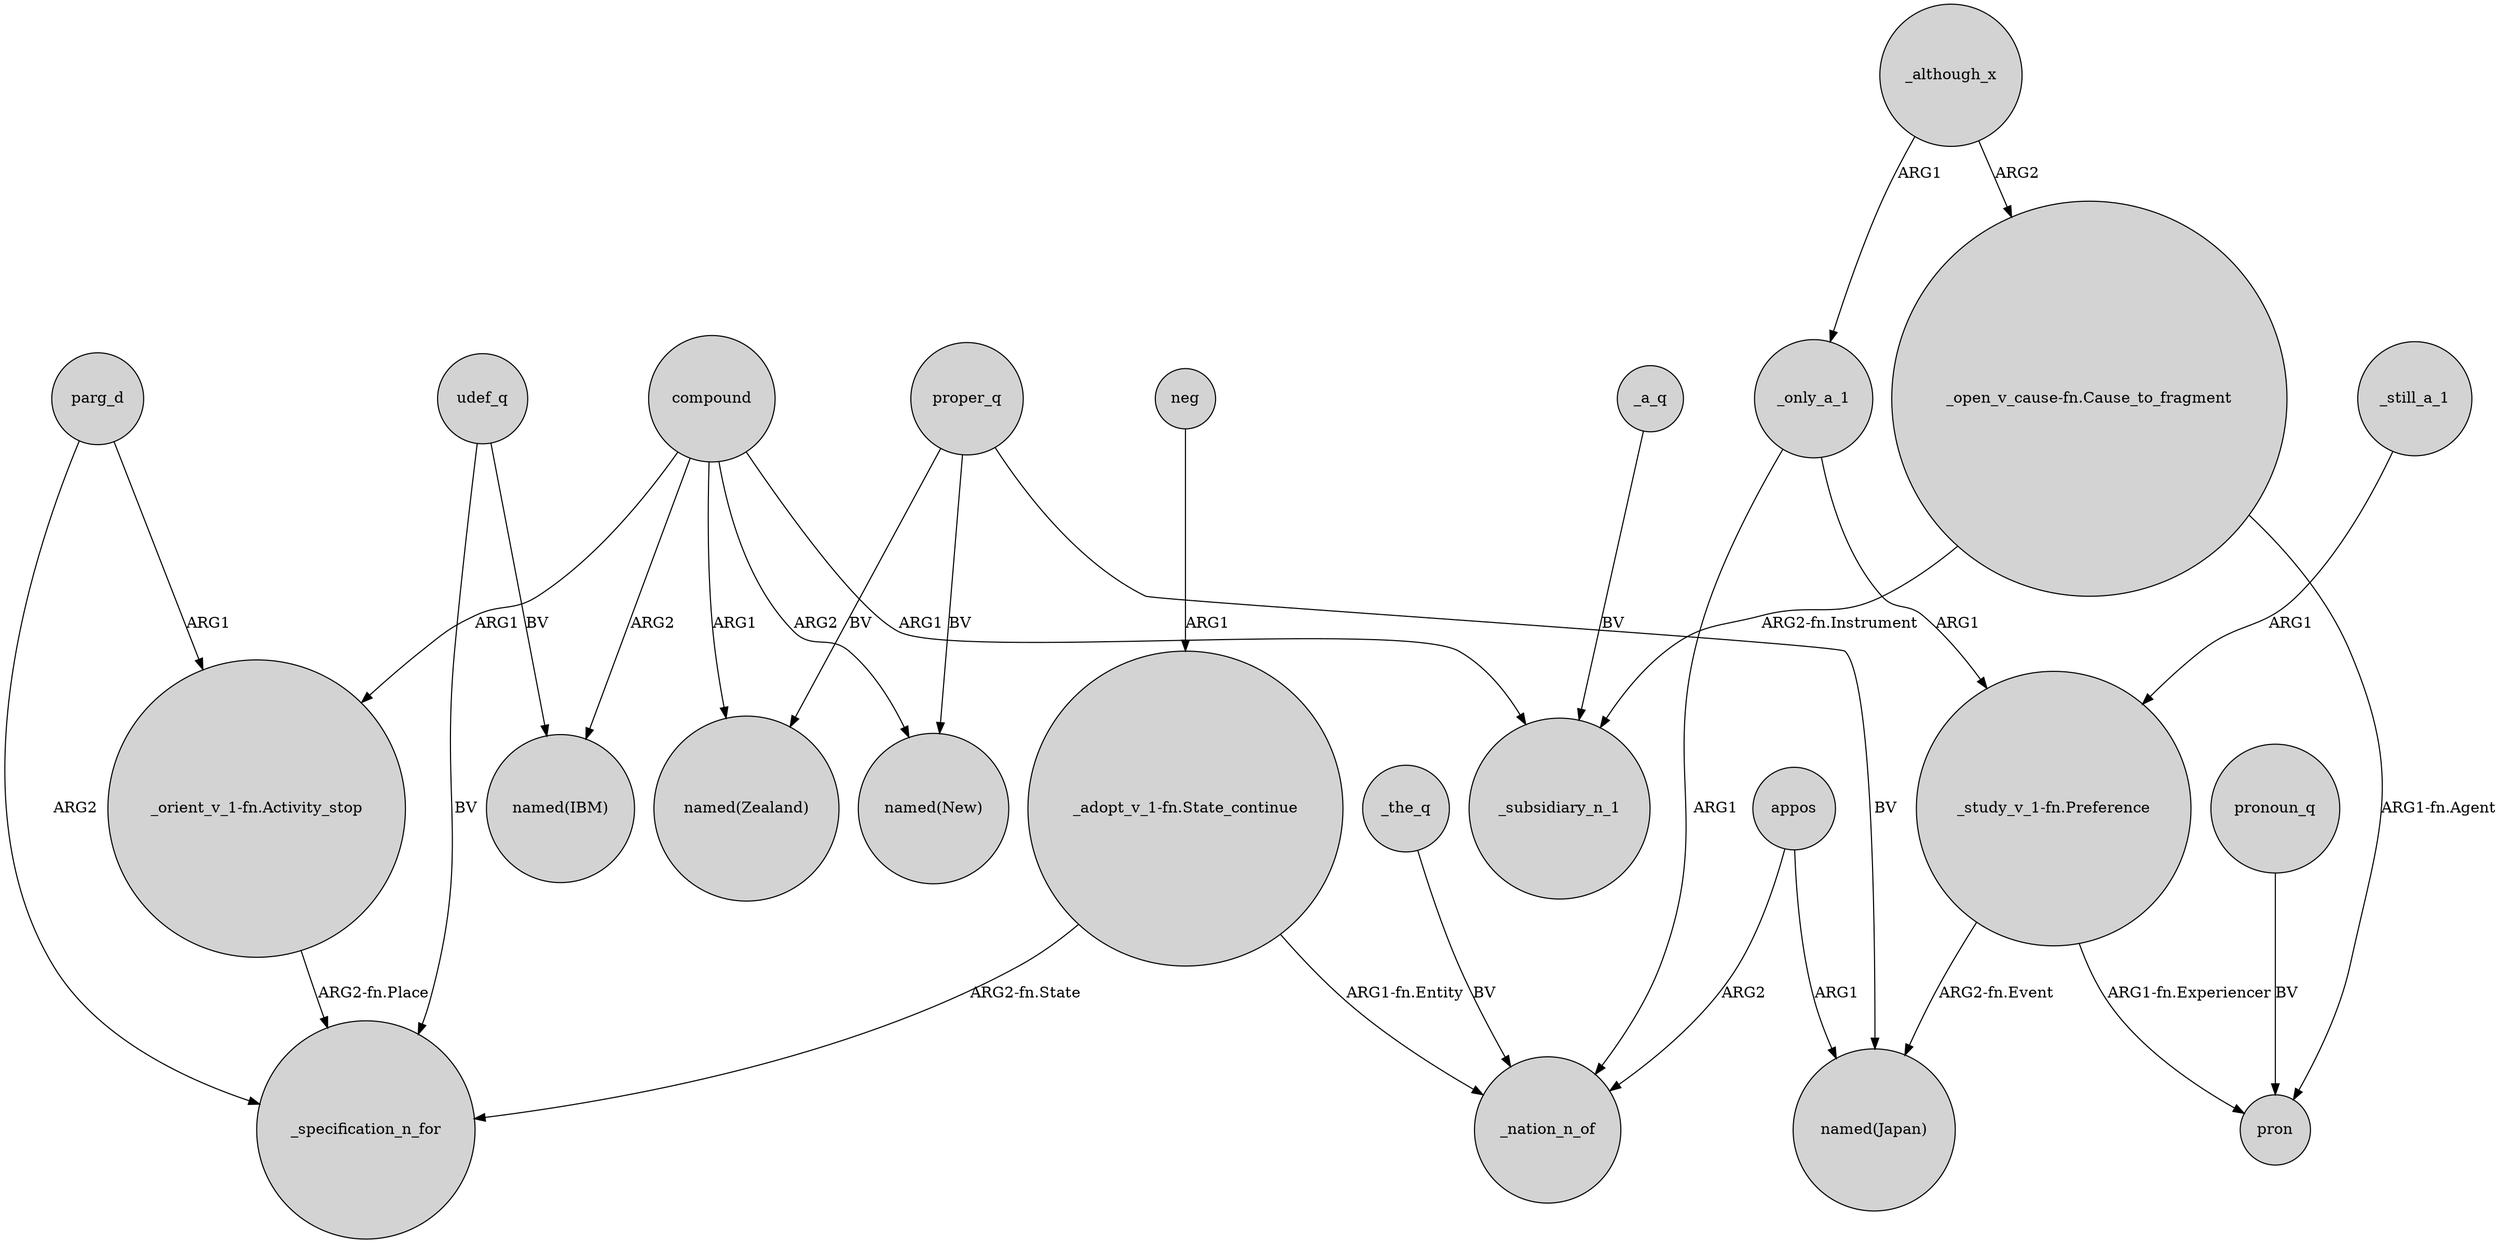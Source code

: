 digraph {
	node [shape=circle style=filled]
	"_open_v_cause-fn.Cause_to_fragment" -> _subsidiary_n_1 [label="ARG2-fn.Instrument"]
	_only_a_1 -> "_study_v_1-fn.Preference" [label=ARG1]
	_although_x -> "_open_v_cause-fn.Cause_to_fragment" [label=ARG2]
	_a_q -> _subsidiary_n_1 [label=BV]
	"_study_v_1-fn.Preference" -> "named(Japan)" [label="ARG2-fn.Event"]
	udef_q -> "named(IBM)" [label=BV]
	compound -> "named(New)" [label=ARG2]
	"_adopt_v_1-fn.State_continue" -> _nation_n_of [label="ARG1-fn.Entity"]
	appos -> _nation_n_of [label=ARG2]
	_the_q -> _nation_n_of [label=BV]
	proper_q -> "named(New)" [label=BV]
	_although_x -> _only_a_1 [label=ARG1]
	udef_q -> _specification_n_for [label=BV]
	compound -> "named(Zealand)" [label=ARG1]
	parg_d -> _specification_n_for [label=ARG2]
	pronoun_q -> pron [label=BV]
	compound -> "_orient_v_1-fn.Activity_stop" [label=ARG1]
	proper_q -> "named(Japan)" [label=BV]
	parg_d -> "_orient_v_1-fn.Activity_stop" [label=ARG1]
	appos -> "named(Japan)" [label=ARG1]
	_still_a_1 -> "_study_v_1-fn.Preference" [label=ARG1]
	_only_a_1 -> _nation_n_of [label=ARG1]
	proper_q -> "named(Zealand)" [label=BV]
	"_study_v_1-fn.Preference" -> pron [label="ARG1-fn.Experiencer"]
	compound -> _subsidiary_n_1 [label=ARG1]
	"_open_v_cause-fn.Cause_to_fragment" -> pron [label="ARG1-fn.Agent"]
	"_orient_v_1-fn.Activity_stop" -> _specification_n_for [label="ARG2-fn.Place"]
	compound -> "named(IBM)" [label=ARG2]
	neg -> "_adopt_v_1-fn.State_continue" [label=ARG1]
	"_adopt_v_1-fn.State_continue" -> _specification_n_for [label="ARG2-fn.State"]
}
